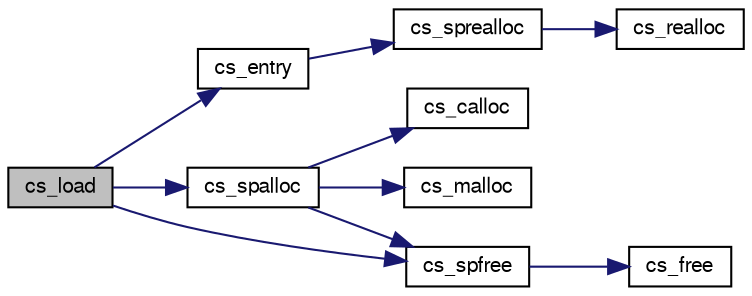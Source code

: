 digraph G
{
  edge [fontname="FreeSans",fontsize=10,labelfontname="FreeSans",labelfontsize=10];
  node [fontname="FreeSans",fontsize=10,shape=record];
  rankdir=LR;
  Node1 [label="cs_load",height=0.2,width=0.4,color="black", fillcolor="grey75", style="filled" fontcolor="black"];
  Node1 -> Node2 [color="midnightblue",fontsize=10,style="solid",fontname="FreeSans"];
  Node2 [label="cs_entry",height=0.2,width=0.4,color="black", fillcolor="white", style="filled",URL="$cs_8c.html#123f77ef9b940089a931a994deb21735"];
  Node2 -> Node3 [color="midnightblue",fontsize=10,style="solid",fontname="FreeSans"];
  Node3 [label="cs_sprealloc",height=0.2,width=0.4,color="black", fillcolor="white", style="filled",URL="$cs_8c.html#5a9bc4224732ce1cedc50119afc687c1"];
  Node3 -> Node4 [color="midnightblue",fontsize=10,style="solid",fontname="FreeSans"];
  Node4 [label="cs_realloc",height=0.2,width=0.4,color="black", fillcolor="white", style="filled",URL="$cs_8c.html#7e829e1175f2c8ddb0d6d9e0bb90f985"];
  Node1 -> Node5 [color="midnightblue",fontsize=10,style="solid",fontname="FreeSans"];
  Node5 [label="cs_spalloc",height=0.2,width=0.4,color="black", fillcolor="white", style="filled",URL="$cs_8c.html#ad3a584d9185a4fe4497a36f892b9c72"];
  Node5 -> Node6 [color="midnightblue",fontsize=10,style="solid",fontname="FreeSans"];
  Node6 [label="cs_calloc",height=0.2,width=0.4,color="black", fillcolor="white", style="filled",URL="$cs_8c.html#d3e846c0142a1457e8e85bcaf559fb98"];
  Node5 -> Node7 [color="midnightblue",fontsize=10,style="solid",fontname="FreeSans"];
  Node7 [label="cs_malloc",height=0.2,width=0.4,color="black", fillcolor="white", style="filled",URL="$cs_8c.html#4c6c75c54cbdf2f3fd4574a90c2f8a86"];
  Node5 -> Node8 [color="midnightblue",fontsize=10,style="solid",fontname="FreeSans"];
  Node8 [label="cs_spfree",height=0.2,width=0.4,color="black", fillcolor="white", style="filled",URL="$cs_8c.html#6d705e404a7831ccf01bc0ea064215b9"];
  Node8 -> Node9 [color="midnightblue",fontsize=10,style="solid",fontname="FreeSans"];
  Node9 [label="cs_free",height=0.2,width=0.4,color="black", fillcolor="white", style="filled",URL="$cs_8c.html#78c1d1194aacc65212bb0d2b03643ac7"];
  Node1 -> Node8 [color="midnightblue",fontsize=10,style="solid",fontname="FreeSans"];
}
